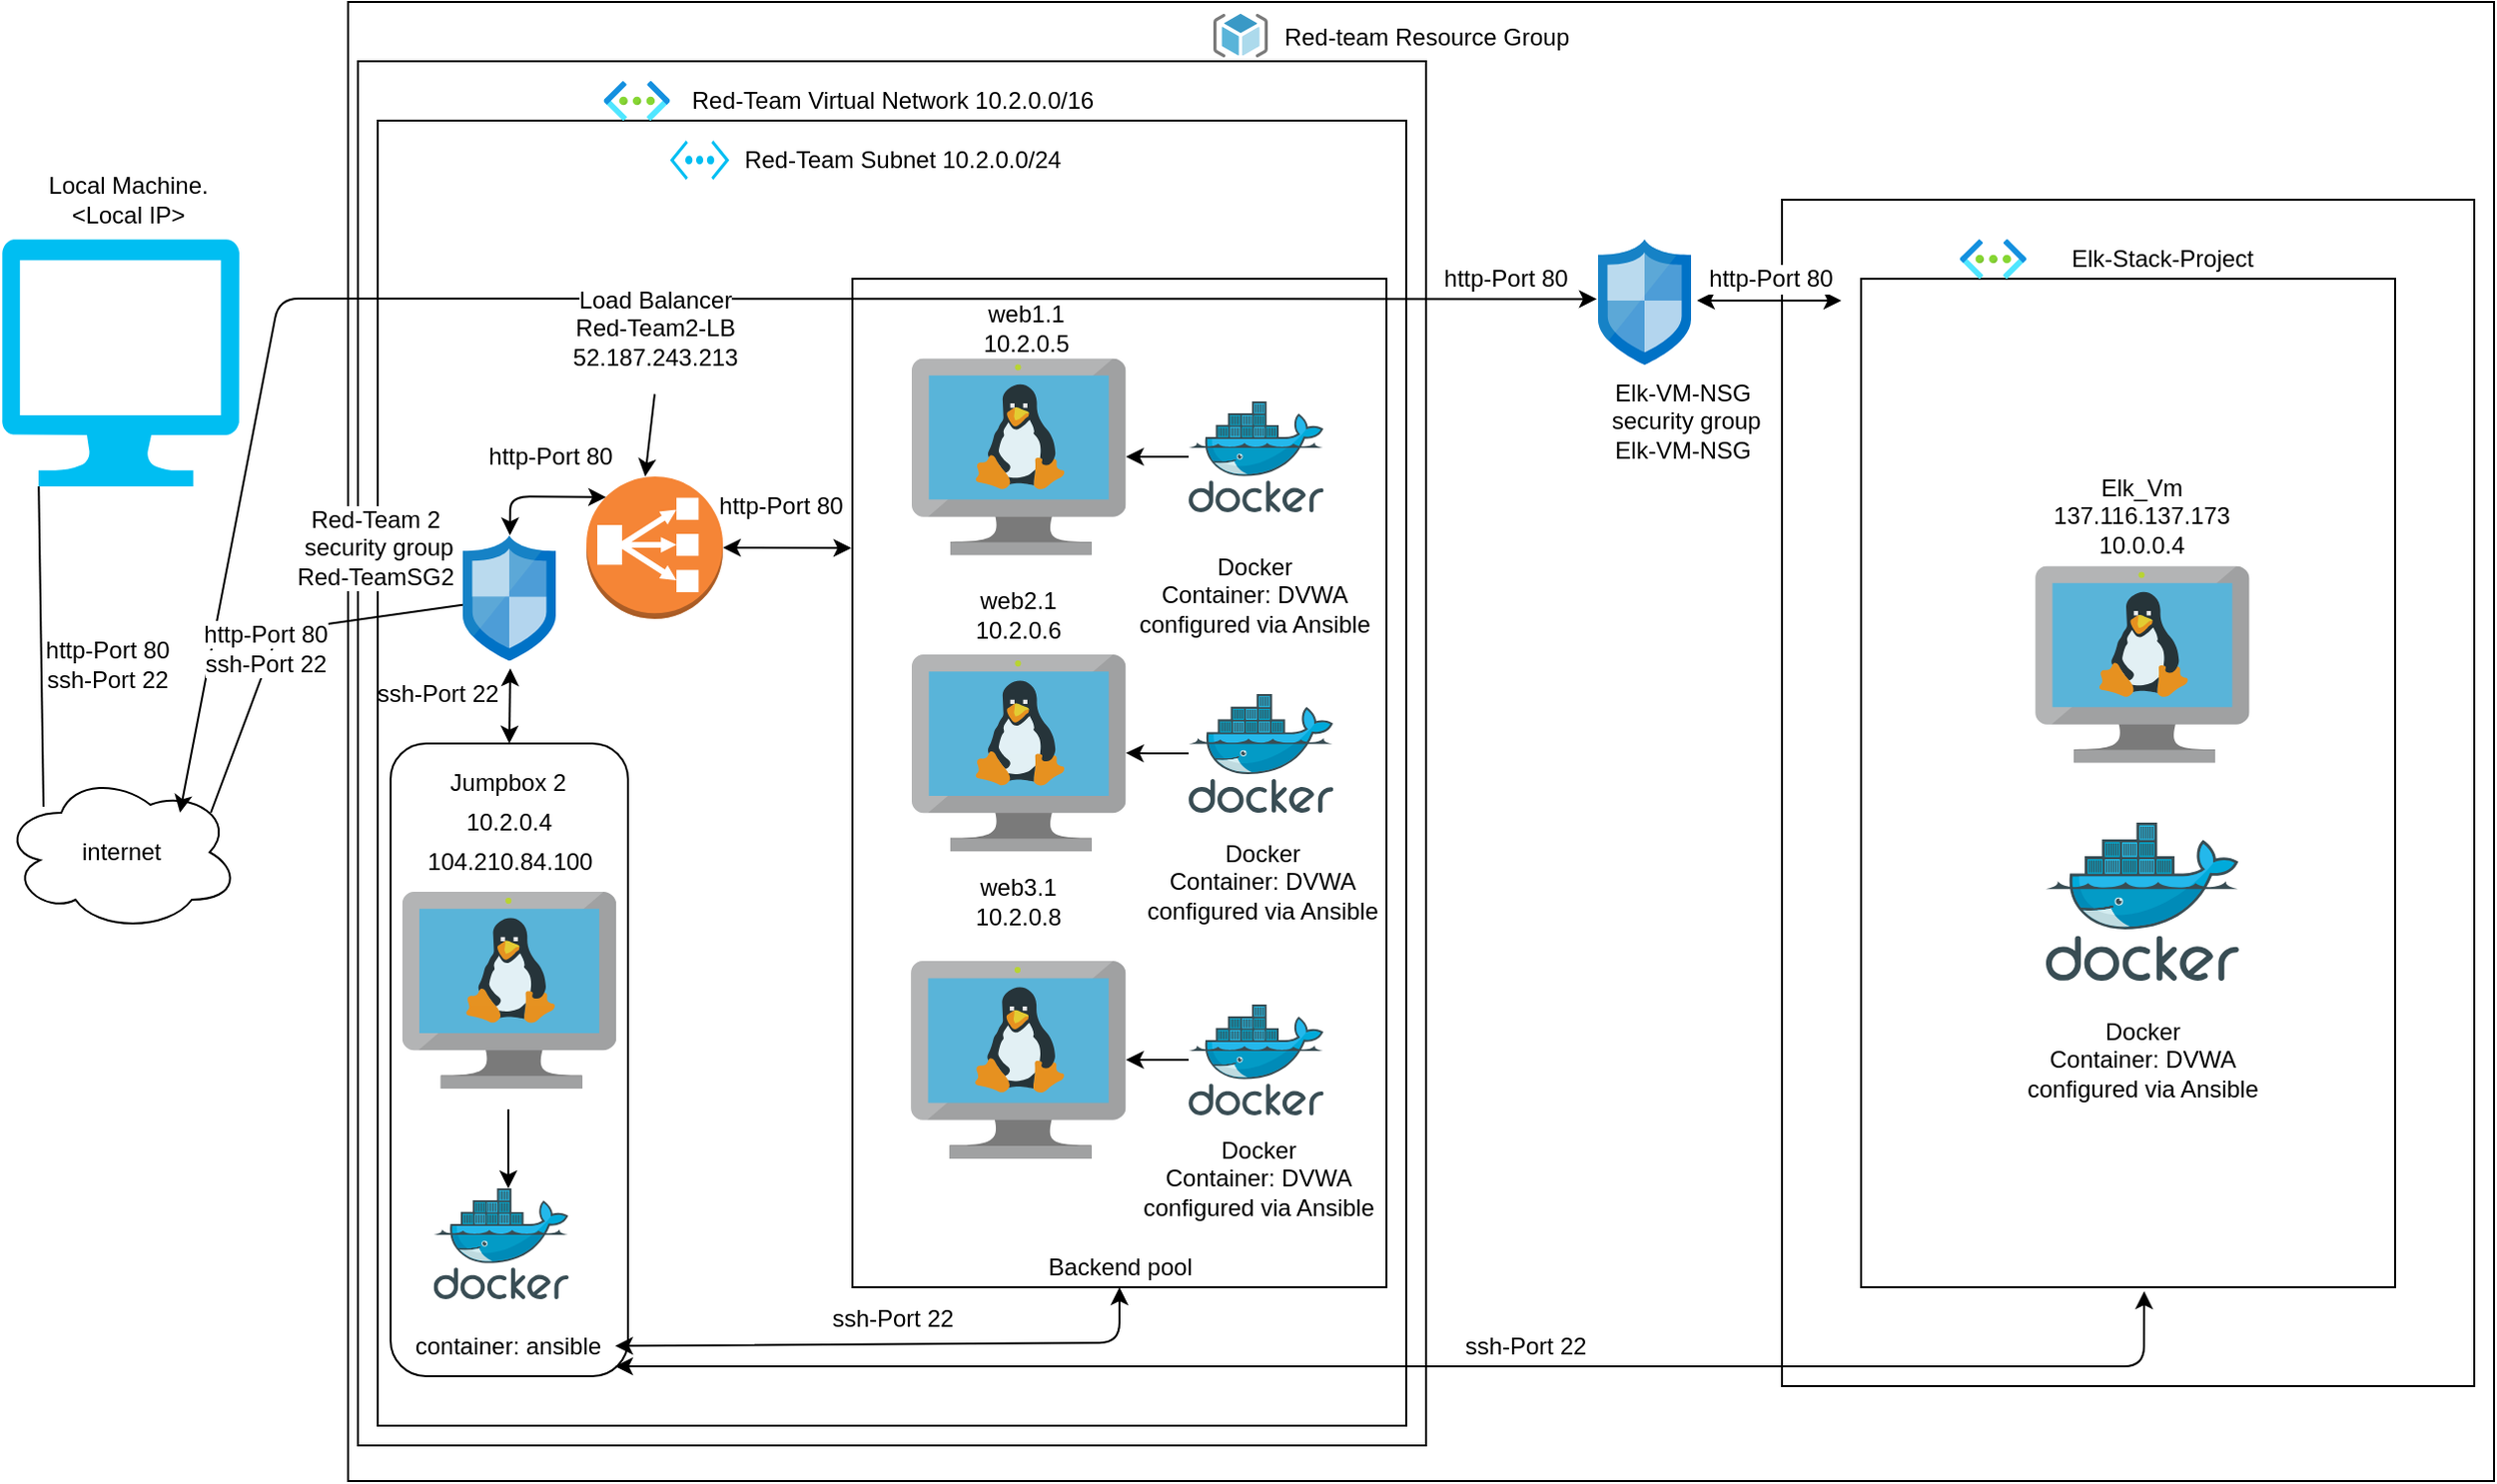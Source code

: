 <mxfile version="14.4.3" type="device"><diagram id="NeNPzo6zWbtNWb-BJBWu" name="Page-1"><mxGraphModel dx="1221" dy="754" grid="1" gridSize="10" guides="1" tooltips="1" connect="1" arrows="1" fold="1" page="1" pageScale="1" pageWidth="827" pageHeight="1169" math="0" shadow="0"><root><mxCell id="0"/><mxCell id="1" parent="0"/><mxCell id="D5A1Dlyt57wSi8CmtV32-101" value="" style="rounded=0;whiteSpace=wrap;html=1;labelBackgroundColor=#FFFFFF;fillColor=none;" parent="1" vertex="1"><mxGeometry x="195" y="50" width="1085" height="748" as="geometry"/></mxCell><mxCell id="oA9WRqbUFp66-0YGRUVQ-4" value="" style="rounded=0;whiteSpace=wrap;html=1;labelBackgroundColor=#FFFFFF;fillColor=none;" vertex="1" parent="1"><mxGeometry x="920" y="150" width="350" height="600" as="geometry"/></mxCell><mxCell id="D5A1Dlyt57wSi8CmtV32-100" value="" style="rounded=0;whiteSpace=wrap;html=1;labelBackgroundColor=#FFFFFF;fillColor=none;" parent="1" vertex="1"><mxGeometry x="200" y="80" width="540" height="700" as="geometry"/></mxCell><mxCell id="D5A1Dlyt57wSi8CmtV32-98" value="" style="rounded=0;whiteSpace=wrap;html=1;labelBackgroundColor=#FFFFFF;fillColor=none;" parent="1" vertex="1"><mxGeometry x="210" y="110" width="520" height="660" as="geometry"/></mxCell><mxCell id="D5A1Dlyt57wSi8CmtV32-70" value="" style="rounded=0;whiteSpace=wrap;html=1;fillColor=none;" parent="1" vertex="1"><mxGeometry x="450" y="190" width="270" height="510" as="geometry"/></mxCell><mxCell id="D5A1Dlyt57wSi8CmtV32-61" value="" style="rounded=1;whiteSpace=wrap;html=1;fillColor=none;" parent="1" vertex="1"><mxGeometry x="216.5" y="425" width="120" height="320" as="geometry"/></mxCell><mxCell id="D5A1Dlyt57wSi8CmtV32-2" value="" style="verticalLabelPosition=bottom;html=1;verticalAlign=top;align=center;strokeColor=none;fillColor=#00BEF2;shape=mxgraph.azure.computer;pointerEvents=1;" parent="1" vertex="1"><mxGeometry x="20" y="170" width="120" height="125" as="geometry"/></mxCell><mxCell id="D5A1Dlyt57wSi8CmtV32-4" value="Local Machine.&lt;br&gt;&amp;lt;Local IP&amp;gt;" style="text;html=1;strokeColor=none;fillColor=none;align=center;verticalAlign=middle;whiteSpace=wrap;rounded=0;" parent="1" vertex="1"><mxGeometry x="39" y="140" width="90" height="20" as="geometry"/></mxCell><mxCell id="D5A1Dlyt57wSi8CmtV32-6" value="" style="ellipse;shape=cloud;whiteSpace=wrap;html=1;" parent="1" vertex="1"><mxGeometry x="20" y="440" width="120" height="80" as="geometry"/></mxCell><mxCell id="D5A1Dlyt57wSi8CmtV32-7" value="internet" style="text;html=1;strokeColor=none;fillColor=none;align=center;verticalAlign=middle;whiteSpace=wrap;rounded=0;" parent="1" vertex="1"><mxGeometry x="47.5" y="470" width="65" height="20" as="geometry"/></mxCell><mxCell id="D5A1Dlyt57wSi8CmtV32-14" value="" style="endArrow=none;html=1;entryX=0.155;entryY=1;entryDx=0;entryDy=0;entryPerimeter=0;exitX=0.175;exitY=0.213;exitDx=0;exitDy=0;exitPerimeter=0;" parent="1" source="D5A1Dlyt57wSi8CmtV32-6" target="D5A1Dlyt57wSi8CmtV32-2" edge="1"><mxGeometry width="50" height="50" relative="1" as="geometry"><mxPoint x="120" y="450" as="sourcePoint"/><mxPoint x="120" y="290" as="targetPoint"/><Array as="points"/></mxGeometry></mxCell><mxCell id="D5A1Dlyt57wSi8CmtV32-20" value="" style="endArrow=none;html=1;exitX=0.88;exitY=0.25;exitDx=0;exitDy=0;exitPerimeter=0;" parent="1" source="D5A1Dlyt57wSi8CmtV32-6" target="D5A1Dlyt57wSi8CmtV32-52" edge="1"><mxGeometry width="50" height="50" relative="1" as="geometry"><mxPoint x="150" y="400" as="sourcePoint"/><mxPoint x="180" y="393.169" as="targetPoint"/><Array as="points"><mxPoint x="160" y="368"/></Array></mxGeometry></mxCell><mxCell id="D5A1Dlyt57wSi8CmtV32-21" value="" style="aspect=fixed;html=1;points=[];align=center;image;fontSize=12;image=img/lib/mscae/VM_Linux.svg;direction=east;" parent="1" vertex="1"><mxGeometry x="480" y="230.2" width="108.27" height="99.6" as="geometry"/></mxCell><mxCell id="D5A1Dlyt57wSi8CmtV32-22" value="" style="aspect=fixed;html=1;points=[];align=center;image;fontSize=12;image=img/lib/mscae/VM_Linux.svg;" parent="1" vertex="1"><mxGeometry x="479.56" y="535" width="108.7" height="100" as="geometry"/></mxCell><mxCell id="D5A1Dlyt57wSi8CmtV32-23" value="" style="aspect=fixed;html=1;points=[];align=center;image;fontSize=12;image=img/lib/mscae/VM_Linux.svg;" parent="1" vertex="1"><mxGeometry x="480" y="380" width="108.26" height="99.6" as="geometry"/></mxCell><mxCell id="D5A1Dlyt57wSi8CmtV32-32" value="Jumpbox 2" style="text;html=1;strokeColor=none;fillColor=none;align=center;verticalAlign=middle;whiteSpace=wrap;rounded=0;" parent="1" vertex="1"><mxGeometry x="241.18" y="435" width="70" height="20" as="geometry"/></mxCell><mxCell id="D5A1Dlyt57wSi8CmtV32-33" value="web1.1&lt;br&gt;10.2.0.5" style="text;html=1;strokeColor=none;fillColor=none;align=center;verticalAlign=middle;whiteSpace=wrap;rounded=0;" parent="1" vertex="1"><mxGeometry x="510" y="200" width="55.86" height="30" as="geometry"/></mxCell><mxCell id="D5A1Dlyt57wSi8CmtV32-35" value="web2.1&lt;br&gt;10.2.0.6" style="text;html=1;strokeColor=none;fillColor=none;align=center;verticalAlign=middle;whiteSpace=wrap;rounded=0;" parent="1" vertex="1"><mxGeometry x="514.13" y="350" width="40" height="20" as="geometry"/></mxCell><mxCell id="D5A1Dlyt57wSi8CmtV32-39" value="" style="aspect=fixed;html=1;points=[];align=center;image;fontSize=12;image=img/lib/mscae/VM_Linux.svg;direction=east;" parent="1" vertex="1"><mxGeometry x="222.37" y="500" width="108.27" height="99.6" as="geometry"/></mxCell><mxCell id="D5A1Dlyt57wSi8CmtV32-41" value="web3.1&lt;br&gt;10.2.0.8" style="text;html=1;strokeColor=none;fillColor=none;align=center;verticalAlign=middle;whiteSpace=wrap;rounded=0;" parent="1" vertex="1"><mxGeometry x="513.91" y="490" width="40" height="30" as="geometry"/></mxCell><mxCell id="D5A1Dlyt57wSi8CmtV32-43" value="104.210.84.100" style="text;html=1;strokeColor=none;fillColor=none;align=center;verticalAlign=middle;whiteSpace=wrap;rounded=0;" parent="1" vertex="1"><mxGeometry x="241.51" y="475" width="70" height="20" as="geometry"/></mxCell><mxCell id="D5A1Dlyt57wSi8CmtV32-52" value="" style="aspect=fixed;html=1;points=[];align=center;image;fontSize=12;image=img/lib/mscae/Network_Security_Groups_Classic.svg;fillColor=none;" parent="1" vertex="1"><mxGeometry x="253.01" y="319.74" width="47" height="63.51" as="geometry"/></mxCell><mxCell id="D5A1Dlyt57wSi8CmtV32-68" value="" style="edgeStyle=orthogonalEdgeStyle;rounded=0;orthogonalLoop=1;jettySize=auto;html=1;" parent="1" source="D5A1Dlyt57wSi8CmtV32-57" target="D5A1Dlyt57wSi8CmtV32-21" edge="1"><mxGeometry relative="1" as="geometry"/></mxCell><mxCell id="D5A1Dlyt57wSi8CmtV32-57" value="" style="aspect=fixed;html=1;points=[];align=center;image;fontSize=12;image=img/lib/mscae/Docker.svg;fillColor=none;" parent="1" vertex="1"><mxGeometry x="620" y="252" width="68.29" height="56" as="geometry"/></mxCell><mxCell id="D5A1Dlyt57wSi8CmtV32-66" value="" style="edgeStyle=orthogonalEdgeStyle;rounded=0;orthogonalLoop=1;jettySize=auto;html=1;" parent="1" source="D5A1Dlyt57wSi8CmtV32-58" target="D5A1Dlyt57wSi8CmtV32-22" edge="1"><mxGeometry relative="1" as="geometry"/></mxCell><mxCell id="D5A1Dlyt57wSi8CmtV32-58" value="" style="aspect=fixed;html=1;points=[];align=center;image;fontSize=12;image=img/lib/mscae/Docker.svg;fillColor=none;" parent="1" vertex="1"><mxGeometry x="620" y="557" width="68.29" height="56" as="geometry"/></mxCell><mxCell id="D5A1Dlyt57wSi8CmtV32-67" value="" style="edgeStyle=orthogonalEdgeStyle;rounded=0;orthogonalLoop=1;jettySize=auto;html=1;" parent="1" source="D5A1Dlyt57wSi8CmtV32-59" target="D5A1Dlyt57wSi8CmtV32-23" edge="1"><mxGeometry relative="1" as="geometry"/></mxCell><mxCell id="D5A1Dlyt57wSi8CmtV32-59" value="" style="aspect=fixed;html=1;points=[];align=center;image;fontSize=12;image=img/lib/mscae/Docker.svg;fillColor=none;" parent="1" vertex="1"><mxGeometry x="620" y="400" width="73.17" height="60" as="geometry"/></mxCell><mxCell id="D5A1Dlyt57wSi8CmtV32-60" value="10.2.0.4" style="text;html=1;align=center;verticalAlign=middle;resizable=0;points=[];autosize=1;" parent="1" vertex="1"><mxGeometry x="246.18" y="455" width="60" height="20" as="geometry"/></mxCell><mxCell id="D5A1Dlyt57wSi8CmtV32-64" value="" style="aspect=fixed;html=1;points=[];align=center;image;fontSize=12;image=img/lib/mscae/Docker.svg;fillColor=none;" parent="1" vertex="1"><mxGeometry x="238.22" y="650" width="68.29" height="56" as="geometry"/></mxCell><mxCell id="D5A1Dlyt57wSi8CmtV32-65" value="container: ansible" style="text;html=1;strokeColor=none;fillColor=none;align=center;verticalAlign=middle;whiteSpace=wrap;rounded=0;" parent="1" vertex="1"><mxGeometry x="222.37" y="720" width="107.63" height="20" as="geometry"/></mxCell><mxCell id="D5A1Dlyt57wSi8CmtV32-74" value="http-Port 80" style="text;html=1;strokeColor=none;fillColor=none;align=center;verticalAlign=middle;whiteSpace=wrap;rounded=0;" parent="1" vertex="1"><mxGeometry x="373" y="290" width="81.5" height="30" as="geometry"/></mxCell><mxCell id="D5A1Dlyt57wSi8CmtV32-75" value="http-Port 80&lt;br&gt;ssh-Port 22" style="text;html=1;align=center;verticalAlign=middle;resizable=0;points=[];autosize=1;" parent="1" vertex="1"><mxGeometry x="32.5" y="370" width="80" height="30" as="geometry"/></mxCell><mxCell id="D5A1Dlyt57wSi8CmtV32-80" value="ssh-Port 22" style="text;html=1;align=center;verticalAlign=middle;resizable=0;points=[];autosize=1;" parent="1" vertex="1"><mxGeometry x="200" y="390" width="80" height="20" as="geometry"/></mxCell><mxCell id="D5A1Dlyt57wSi8CmtV32-81" value="" style="endArrow=classic;startArrow=classic;html=1;exitX=0.5;exitY=1;exitDx=0;exitDy=0;" parent="1" source="D5A1Dlyt57wSi8CmtV32-70" target="D5A1Dlyt57wSi8CmtV32-65" edge="1"><mxGeometry width="50" height="50" relative="1" as="geometry"><mxPoint x="389" y="745" as="sourcePoint"/><mxPoint x="439" y="695" as="targetPoint"/><Array as="points"><mxPoint x="585" y="728"/></Array></mxGeometry></mxCell><mxCell id="D5A1Dlyt57wSi8CmtV32-82" value="" style="endArrow=classic;startArrow=classic;html=1;entryX=-0.002;entryY=0.267;entryDx=0;entryDy=0;entryPerimeter=0;exitX=1;exitY=0.5;exitDx=0;exitDy=0;exitPerimeter=0;" parent="1" target="D5A1Dlyt57wSi8CmtV32-70" edge="1" source="D5A1Dlyt57wSi8CmtV32-113"><mxGeometry width="50" height="50" relative="1" as="geometry"><mxPoint x="380" y="326" as="sourcePoint"/><mxPoint x="455" y="325" as="targetPoint"/></mxGeometry></mxCell><mxCell id="D5A1Dlyt57wSi8CmtV32-83" value="ssh-Port 22" style="text;html=1;align=center;verticalAlign=middle;resizable=0;points=[];autosize=1;labelBackgroundColor=#FFFFFF;" parent="1" vertex="1"><mxGeometry x="430" y="706" width="80" height="20" as="geometry"/></mxCell><mxCell id="D5A1Dlyt57wSi8CmtV32-85" value="" style="endArrow=classic;startArrow=classic;html=1;entryX=0.145;entryY=0.145;entryDx=0;entryDy=0;entryPerimeter=0;" parent="1" source="D5A1Dlyt57wSi8CmtV32-52" edge="1" target="D5A1Dlyt57wSi8CmtV32-113"><mxGeometry width="50" height="50" relative="1" as="geometry"><mxPoint x="311.51" y="313.71" as="sourcePoint"/><mxPoint x="340" y="300" as="targetPoint"/><Array as="points"><mxPoint x="277" y="300"/></Array></mxGeometry></mxCell><mxCell id="D5A1Dlyt57wSi8CmtV32-86" value="" style="endArrow=classic;startArrow=classic;html=1;exitX=0.5;exitY=0;exitDx=0;exitDy=0;" parent="1" source="D5A1Dlyt57wSi8CmtV32-61" edge="1"><mxGeometry width="50" height="50" relative="1" as="geometry"><mxPoint x="270" y="425" as="sourcePoint"/><mxPoint x="277" y="387" as="targetPoint"/></mxGeometry></mxCell><mxCell id="D5A1Dlyt57wSi8CmtV32-89" value="" style="endArrow=classic;html=1;exitX=0.5;exitY=1.167;exitDx=0;exitDy=0;exitPerimeter=0;" parent="1" source="D5A1Dlyt57wSi8CmtV32-88" edge="1"><mxGeometry width="50" height="50" relative="1" as="geometry"><mxPoint x="350" y="270" as="sourcePoint"/><mxPoint x="345.183" y="290" as="targetPoint"/></mxGeometry></mxCell><mxCell id="D5A1Dlyt57wSi8CmtV32-79" value="http-Port 80" style="text;html=1;align=center;verticalAlign=middle;resizable=0;points=[];autosize=1;labelBackgroundColor=#ffffff;" parent="1" vertex="1"><mxGeometry x="256.5" y="270" width="80" height="20" as="geometry"/></mxCell><mxCell id="D5A1Dlyt57wSi8CmtV32-95" value="Docker&lt;br&gt;Container: DVWA&lt;br&gt;configured via Ansible" style="text;html=1;align=center;verticalAlign=middle;resizable=0;points=[];autosize=1;" parent="1" vertex="1"><mxGeometry x="590" y="620" width="130" height="50" as="geometry"/></mxCell><mxCell id="D5A1Dlyt57wSi8CmtV32-96" value="Docker&lt;br&gt;Container: DVWA&lt;br&gt;configured via Ansible" style="text;html=1;align=center;verticalAlign=middle;resizable=0;points=[];autosize=1;" parent="1" vertex="1"><mxGeometry x="591.59" y="470" width="130" height="50" as="geometry"/></mxCell><mxCell id="D5A1Dlyt57wSi8CmtV32-97" value="Docker&lt;br&gt;Container: DVWA&lt;br&gt;configured via Ansible" style="text;html=1;align=center;verticalAlign=middle;resizable=0;points=[];autosize=1;" parent="1" vertex="1"><mxGeometry x="588.27" y="325" width="130" height="50" as="geometry"/></mxCell><mxCell id="D5A1Dlyt57wSi8CmtV32-17" value="Red-Team 2&lt;br&gt;&amp;nbsp;security group&lt;br&gt;Red-TeamSG2" style="text;html=1;strokeColor=none;fillColor=none;align=center;verticalAlign=middle;whiteSpace=wrap;rounded=0;labelBackgroundColor=#FFFFFF;" parent="1" vertex="1"><mxGeometry x="129" y="304.02" width="160" height="43.97" as="geometry"/></mxCell><mxCell id="D5A1Dlyt57wSi8CmtV32-102" value="Red-team Resource Group" style="text;html=1;align=center;verticalAlign=middle;resizable=0;points=[];autosize=1;" parent="1" vertex="1"><mxGeometry x="660" y="58" width="160" height="20" as="geometry"/></mxCell><mxCell id="D5A1Dlyt57wSi8CmtV32-103" value="Red-Team Virtual Network 10.2.0.0/16" style="text;html=1;align=center;verticalAlign=middle;resizable=0;points=[];autosize=1;" parent="1" vertex="1"><mxGeometry x="360" y="90" width="220" height="20" as="geometry"/></mxCell><mxCell id="D5A1Dlyt57wSi8CmtV32-104" value="Red-Team Subnet 10.2.0.0/24" style="text;html=1;align=center;verticalAlign=middle;resizable=0;points=[];autosize=1;" parent="1" vertex="1"><mxGeometry x="385" y="120" width="180" height="20" as="geometry"/></mxCell><mxCell id="D5A1Dlyt57wSi8CmtV32-108" value="" style="aspect=fixed;html=1;points=[];align=center;image;fontSize=12;image=img/lib/azure2/networking/Virtual_Networks.svg;labelBackgroundColor=#FFFFFF;fillColor=none;" parent="1" vertex="1"><mxGeometry x="324.26" y="90" width="33.5" height="20" as="geometry"/></mxCell><mxCell id="D5A1Dlyt57wSi8CmtV32-109" value="" style="aspect=fixed;html=1;points=[];align=center;image;fontSize=12;image=img/lib/mscae/ResourceGroup.svg;labelBackgroundColor=#FFFFFF;fillColor=none;" parent="1" vertex="1"><mxGeometry x="632.5" y="56" width="27.5" height="22" as="geometry"/></mxCell><mxCell id="D5A1Dlyt57wSi8CmtV32-110" value="" style="verticalLabelPosition=bottom;html=1;verticalAlign=top;align=center;strokeColor=none;fillColor=#00BEF2;shape=mxgraph.azure.virtual_network;pointerEvents=1;labelBackgroundColor=#FFFFFF;" parent="1" vertex="1"><mxGeometry x="357.76" y="120" width="29.99" height="20" as="geometry"/></mxCell><mxCell id="D5A1Dlyt57wSi8CmtV32-113" value="" style="outlineConnect=0;dashed=0;verticalLabelPosition=bottom;verticalAlign=top;align=center;html=1;shape=mxgraph.aws3.classic_load_balancer;fillColor=#F58536;gradientColor=none;labelBackgroundColor=#FFFFFF;" parent="1" vertex="1"><mxGeometry x="315.51" y="290" width="69" height="72" as="geometry"/></mxCell><mxCell id="D5A1Dlyt57wSi8CmtV32-114" value="Backend pool" style="text;html=1;align=center;verticalAlign=middle;resizable=0;points=[];autosize=1;" parent="1" vertex="1"><mxGeometry x="540" y="680" width="90" height="20" as="geometry"/></mxCell><mxCell id="D5A1Dlyt57wSi8CmtV32-116" value="" style="endArrow=classic;html=1;" parent="1" edge="1"><mxGeometry width="50" height="50" relative="1" as="geometry"><mxPoint x="276" y="610" as="sourcePoint"/><mxPoint x="276" y="650" as="targetPoint"/></mxGeometry></mxCell><mxCell id="oA9WRqbUFp66-0YGRUVQ-1" value="" style="rounded=0;whiteSpace=wrap;html=1;fillColor=none;" vertex="1" parent="1"><mxGeometry x="960" y="190" width="270" height="510" as="geometry"/></mxCell><mxCell id="oA9WRqbUFp66-0YGRUVQ-2" value="" style="endArrow=classic;startArrow=classic;html=1;entryX=0.53;entryY=1.004;entryDx=0;entryDy=0;entryPerimeter=0;exitX=1;exitY=1;exitDx=0;exitDy=0;" edge="1" parent="1" source="D5A1Dlyt57wSi8CmtV32-65" target="oA9WRqbUFp66-0YGRUVQ-1"><mxGeometry width="50" height="50" relative="1" as="geometry"><mxPoint x="420" y="770" as="sourcePoint"/><mxPoint x="540" y="730" as="targetPoint"/><Array as="points"><mxPoint x="1103" y="740"/></Array></mxGeometry></mxCell><mxCell id="oA9WRqbUFp66-0YGRUVQ-3" value="ssh-Port 22" style="text;html=1;align=center;verticalAlign=middle;resizable=0;points=[];autosize=1;labelBackgroundColor=#FFFFFF;" vertex="1" parent="1"><mxGeometry x="750" y="720" width="80" height="20" as="geometry"/></mxCell><mxCell id="oA9WRqbUFp66-0YGRUVQ-6" value="" style="aspect=fixed;html=1;points=[];align=center;image;fontSize=12;image=img/lib/mscae/Docker.svg;fillColor=none;" vertex="1" parent="1"><mxGeometry x="1053.42" y="465" width="97.56" height="80" as="geometry"/></mxCell><mxCell id="oA9WRqbUFp66-0YGRUVQ-7" value="" style="aspect=fixed;html=1;points=[];align=center;image;fontSize=12;image=img/lib/mscae/VM_Linux.svg;" vertex="1" parent="1"><mxGeometry x="1048.07" y="335.2" width="108.26" height="99.6" as="geometry"/></mxCell><mxCell id="oA9WRqbUFp66-0YGRUVQ-8" value="Docker&lt;br&gt;Container: DVWA&lt;br&gt;configured via Ansible" style="text;html=1;align=center;verticalAlign=middle;resizable=0;points=[];autosize=1;" vertex="1" parent="1"><mxGeometry x="1037.2" y="560" width="130" height="50" as="geometry"/></mxCell><mxCell id="oA9WRqbUFp66-0YGRUVQ-10" value="" style="aspect=fixed;html=1;points=[];align=center;image;fontSize=12;image=img/lib/azure2/networking/Virtual_Networks.svg;labelBackgroundColor=#FFFFFF;fillColor=none;" vertex="1" parent="1"><mxGeometry x="1010" y="170" width="33.5" height="20" as="geometry"/></mxCell><mxCell id="oA9WRqbUFp66-0YGRUVQ-12" value="Elk_Vm&lt;br&gt;137.116.137.173&lt;br&gt;10.0.0.4&lt;br&gt;" style="text;html=1;strokeColor=none;fillColor=none;align=center;verticalAlign=middle;whiteSpace=wrap;rounded=0;" vertex="1" parent="1"><mxGeometry x="1074.27" y="295" width="55.86" height="30" as="geometry"/></mxCell><mxCell id="oA9WRqbUFp66-0YGRUVQ-14" value="Elk-Stack-Project" style="text;html=1;strokeColor=none;fillColor=none;align=center;verticalAlign=middle;whiteSpace=wrap;rounded=0;" vertex="1" parent="1"><mxGeometry x="1050" y="170" width="125" height="20" as="geometry"/></mxCell><mxCell id="oA9WRqbUFp66-0YGRUVQ-15" value="" style="endArrow=classic;startArrow=classic;html=1;entryX=-0.013;entryY=0.476;entryDx=0;entryDy=0;entryPerimeter=0;" edge="1" parent="1" target="oA9WRqbUFp66-0YGRUVQ-16"><mxGeometry width="50" height="50" relative="1" as="geometry"><mxPoint x="110" y="460" as="sourcePoint"/><mxPoint x="850" y="200" as="targetPoint"/><Array as="points"><mxPoint x="160" y="200"/></Array></mxGeometry></mxCell><mxCell id="oA9WRqbUFp66-0YGRUVQ-17" value="Elk-VM-NSG&lt;br&gt;&amp;nbsp;security group&lt;br&gt;Elk-VM-NSG" style="text;html=1;strokeColor=none;fillColor=none;align=center;verticalAlign=middle;whiteSpace=wrap;rounded=0;labelBackgroundColor=#FFFFFF;" vertex="1" parent="1"><mxGeometry x="790" y="240" width="160" height="43.97" as="geometry"/></mxCell><mxCell id="oA9WRqbUFp66-0YGRUVQ-18" value="" style="endArrow=classic;startArrow=classic;html=1;exitX=1.064;exitY=0.488;exitDx=0;exitDy=0;exitPerimeter=0;" edge="1" parent="1" source="oA9WRqbUFp66-0YGRUVQ-16"><mxGeometry width="50" height="50" relative="1" as="geometry"><mxPoint x="897" y="226.76" as="sourcePoint"/><mxPoint x="950" y="201" as="targetPoint"/></mxGeometry></mxCell><mxCell id="oA9WRqbUFp66-0YGRUVQ-16" value="" style="aspect=fixed;html=1;points=[];align=center;image;fontSize=12;image=img/lib/mscae/Network_Security_Groups_Classic.svg;fillColor=none;" vertex="1" parent="1"><mxGeometry x="827" y="170" width="47" height="63.51" as="geometry"/></mxCell><mxCell id="D5A1Dlyt57wSi8CmtV32-88" value="&lt;span style=&quot;background-color: rgb(255 , 255 , 255)&quot;&gt;Load Balancer&lt;br&gt;Red-Team2-LB&lt;br&gt;52.187.243.213&lt;/span&gt;" style="text;html=1;align=center;verticalAlign=middle;resizable=0;points=[];autosize=1;" parent="1" vertex="1"><mxGeometry x="300.01" y="190" width="100" height="50" as="geometry"/></mxCell><mxCell id="oA9WRqbUFp66-0YGRUVQ-20" value="http-Port 80" style="text;html=1;align=center;verticalAlign=middle;resizable=0;points=[];autosize=1;labelBackgroundColor=#ffffff;" vertex="1" parent="1"><mxGeometry x="740" y="180" width="80" height="20" as="geometry"/></mxCell><mxCell id="D5A1Dlyt57wSi8CmtV32-76" value="&lt;span style=&quot;background-color: rgb(255 , 255 , 255)&quot;&gt;http-Port 80&lt;br&gt;ssh-Port 22&lt;/span&gt;" style="text;html=1;align=center;verticalAlign=middle;resizable=0;points=[];autosize=1;" parent="1" vertex="1"><mxGeometry x="112.5" y="362" width="80" height="30" as="geometry"/></mxCell><mxCell id="oA9WRqbUFp66-0YGRUVQ-21" value="http-Port 80" style="text;html=1;align=center;verticalAlign=middle;resizable=0;points=[];autosize=1;labelBackgroundColor=#ffffff;" vertex="1" parent="1"><mxGeometry x="874" y="180" width="80" height="20" as="geometry"/></mxCell></root></mxGraphModel></diagram></mxfile>